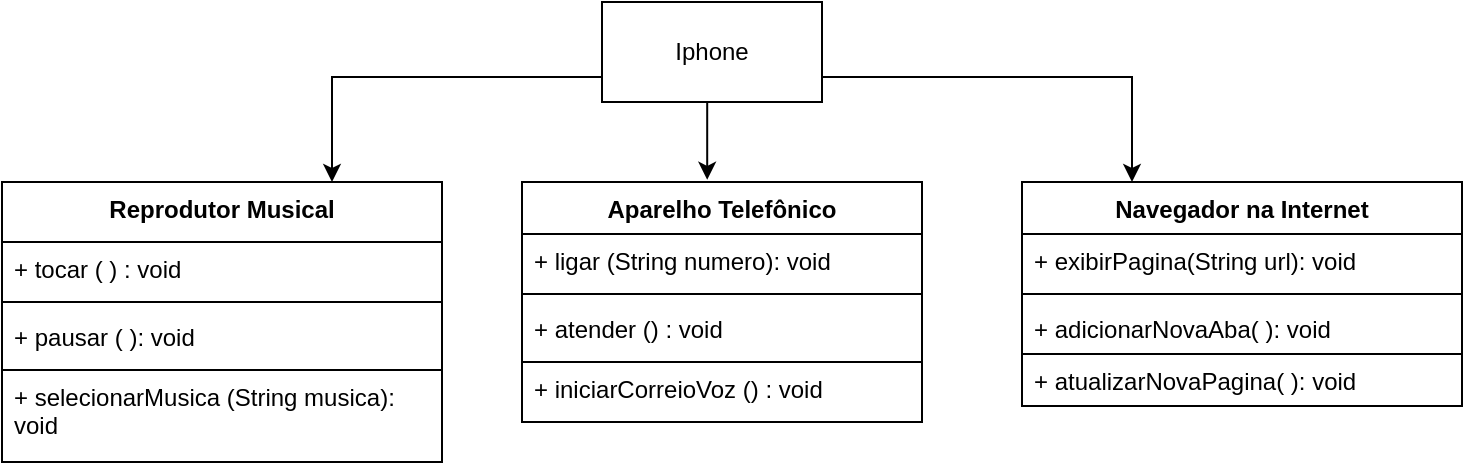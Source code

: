 <mxfile version="24.8.3">
  <diagram name="Página-1" id="HfMecPhkVQRGptfQtgDA">
    <mxGraphModel dx="1434" dy="780" grid="1" gridSize="10" guides="1" tooltips="1" connect="1" arrows="1" fold="1" page="1" pageScale="1" pageWidth="827" pageHeight="1169" math="0" shadow="0">
      <root>
        <mxCell id="0" />
        <mxCell id="1" parent="0" />
        <mxCell id="RUfxBS6912iHv44jZUGQ-15" style="edgeStyle=orthogonalEdgeStyle;rounded=0;orthogonalLoop=1;jettySize=auto;html=1;exitX=0;exitY=0.75;exitDx=0;exitDy=0;entryX=0.75;entryY=0;entryDx=0;entryDy=0;" edge="1" parent="1" source="RUfxBS6912iHv44jZUGQ-1" target="RUfxBS6912iHv44jZUGQ-2">
          <mxGeometry relative="1" as="geometry" />
        </mxCell>
        <mxCell id="RUfxBS6912iHv44jZUGQ-17" style="edgeStyle=orthogonalEdgeStyle;rounded=0;orthogonalLoop=1;jettySize=auto;html=1;exitX=1;exitY=0.75;exitDx=0;exitDy=0;entryX=0.25;entryY=0;entryDx=0;entryDy=0;" edge="1" parent="1" source="RUfxBS6912iHv44jZUGQ-1" target="RUfxBS6912iHv44jZUGQ-11">
          <mxGeometry relative="1" as="geometry" />
        </mxCell>
        <mxCell id="RUfxBS6912iHv44jZUGQ-1" value="Iphone" style="html=1;whiteSpace=wrap;" vertex="1" parent="1">
          <mxGeometry x="340" y="40" width="110" height="50" as="geometry" />
        </mxCell>
        <mxCell id="RUfxBS6912iHv44jZUGQ-2" value="Reprodutor Musical" style="swimlane;fontStyle=1;align=center;verticalAlign=top;childLayout=stackLayout;horizontal=1;startSize=30;horizontalStack=0;resizeParent=1;resizeParentMax=0;resizeLast=0;collapsible=1;marginBottom=0;whiteSpace=wrap;html=1;" vertex="1" parent="1">
          <mxGeometry x="40" y="130" width="220" height="94" as="geometry">
            <mxRectangle x="70" y="130" width="140" height="30" as="alternateBounds" />
          </mxGeometry>
        </mxCell>
        <mxCell id="RUfxBS6912iHv44jZUGQ-3" value="+ tocar ( ) : void" style="text;strokeColor=none;fillColor=none;align=left;verticalAlign=top;spacingLeft=4;spacingRight=4;overflow=hidden;rotatable=0;points=[[0,0.5],[1,0.5]];portConstraint=eastwest;whiteSpace=wrap;html=1;" vertex="1" parent="RUfxBS6912iHv44jZUGQ-2">
          <mxGeometry y="30" width="220" height="26" as="geometry" />
        </mxCell>
        <mxCell id="RUfxBS6912iHv44jZUGQ-4" value="" style="line;strokeWidth=1;fillColor=none;align=left;verticalAlign=middle;spacingTop=-1;spacingLeft=3;spacingRight=3;rotatable=0;labelPosition=right;points=[];portConstraint=eastwest;strokeColor=inherit;" vertex="1" parent="RUfxBS6912iHv44jZUGQ-2">
          <mxGeometry y="56" width="220" height="8" as="geometry" />
        </mxCell>
        <mxCell id="RUfxBS6912iHv44jZUGQ-5" value="+ pausar ( ): void" style="text;strokeColor=none;fillColor=none;align=left;verticalAlign=top;spacingLeft=4;spacingRight=4;overflow=hidden;rotatable=0;points=[[0,0.5],[1,0.5]];portConstraint=eastwest;whiteSpace=wrap;html=1;" vertex="1" parent="RUfxBS6912iHv44jZUGQ-2">
          <mxGeometry y="64" width="220" height="30" as="geometry" />
        </mxCell>
        <mxCell id="RUfxBS6912iHv44jZUGQ-6" value="Aparelho Telefônico" style="swimlane;fontStyle=1;align=center;verticalAlign=top;childLayout=stackLayout;horizontal=1;startSize=26;horizontalStack=0;resizeParent=1;resizeParentMax=0;resizeLast=0;collapsible=1;marginBottom=0;whiteSpace=wrap;html=1;" vertex="1" parent="1">
          <mxGeometry x="300" y="130" width="200" height="90" as="geometry" />
        </mxCell>
        <mxCell id="RUfxBS6912iHv44jZUGQ-7" value="+ ligar (String numero): void" style="text;strokeColor=none;fillColor=none;align=left;verticalAlign=top;spacingLeft=4;spacingRight=4;overflow=hidden;rotatable=0;points=[[0,0.5],[1,0.5]];portConstraint=eastwest;whiteSpace=wrap;html=1;" vertex="1" parent="RUfxBS6912iHv44jZUGQ-6">
          <mxGeometry y="26" width="200" height="26" as="geometry" />
        </mxCell>
        <mxCell id="RUfxBS6912iHv44jZUGQ-8" value="" style="line;strokeWidth=1;fillColor=none;align=left;verticalAlign=middle;spacingTop=-1;spacingLeft=3;spacingRight=3;rotatable=0;labelPosition=right;points=[];portConstraint=eastwest;strokeColor=inherit;" vertex="1" parent="RUfxBS6912iHv44jZUGQ-6">
          <mxGeometry y="52" width="200" height="8" as="geometry" />
        </mxCell>
        <mxCell id="RUfxBS6912iHv44jZUGQ-9" value="+ atender () : void" style="text;strokeColor=none;fillColor=none;align=left;verticalAlign=top;spacingLeft=4;spacingRight=4;overflow=hidden;rotatable=0;points=[[0,0.5],[1,0.5]];portConstraint=eastwest;whiteSpace=wrap;html=1;" vertex="1" parent="RUfxBS6912iHv44jZUGQ-6">
          <mxGeometry y="60" width="200" height="30" as="geometry" />
        </mxCell>
        <mxCell id="RUfxBS6912iHv44jZUGQ-11" value="Navegador na Internet" style="swimlane;fontStyle=1;align=center;verticalAlign=top;childLayout=stackLayout;horizontal=1;startSize=26;horizontalStack=0;resizeParent=1;resizeParentMax=0;resizeLast=0;collapsible=1;marginBottom=0;whiteSpace=wrap;html=1;" vertex="1" parent="1">
          <mxGeometry x="550" y="130" width="220" height="86" as="geometry" />
        </mxCell>
        <mxCell id="RUfxBS6912iHv44jZUGQ-12" value="+ exibirPagina(String url): void" style="text;strokeColor=none;fillColor=none;align=left;verticalAlign=top;spacingLeft=4;spacingRight=4;overflow=hidden;rotatable=0;points=[[0,0.5],[1,0.5]];portConstraint=eastwest;whiteSpace=wrap;html=1;" vertex="1" parent="RUfxBS6912iHv44jZUGQ-11">
          <mxGeometry y="26" width="220" height="26" as="geometry" />
        </mxCell>
        <mxCell id="RUfxBS6912iHv44jZUGQ-13" value="" style="line;strokeWidth=1;fillColor=none;align=left;verticalAlign=middle;spacingTop=-1;spacingLeft=3;spacingRight=3;rotatable=0;labelPosition=right;points=[];portConstraint=eastwest;strokeColor=inherit;" vertex="1" parent="RUfxBS6912iHv44jZUGQ-11">
          <mxGeometry y="52" width="220" height="8" as="geometry" />
        </mxCell>
        <mxCell id="RUfxBS6912iHv44jZUGQ-14" value="+ adicionarNovaAba( ): void" style="text;strokeColor=none;fillColor=none;align=left;verticalAlign=top;spacingLeft=4;spacingRight=4;overflow=hidden;rotatable=0;points=[[0,0.5],[1,0.5]];portConstraint=eastwest;whiteSpace=wrap;html=1;" vertex="1" parent="RUfxBS6912iHv44jZUGQ-11">
          <mxGeometry y="60" width="220" height="26" as="geometry" />
        </mxCell>
        <mxCell id="RUfxBS6912iHv44jZUGQ-16" style="edgeStyle=orthogonalEdgeStyle;rounded=0;orthogonalLoop=1;jettySize=auto;html=1;exitX=0.5;exitY=1;exitDx=0;exitDy=0;entryX=0.463;entryY=-0.012;entryDx=0;entryDy=0;entryPerimeter=0;" edge="1" parent="1" source="RUfxBS6912iHv44jZUGQ-1" target="RUfxBS6912iHv44jZUGQ-6">
          <mxGeometry relative="1" as="geometry" />
        </mxCell>
        <mxCell id="RUfxBS6912iHv44jZUGQ-18" value="+ selecionarMusica (String musica): void" style="text;strokeColor=default;fillColor=none;align=left;verticalAlign=top;spacingLeft=4;spacingRight=4;overflow=hidden;rotatable=0;points=[[0,0.5],[1,0.5]];portConstraint=eastwest;whiteSpace=wrap;html=1;" vertex="1" parent="1">
          <mxGeometry x="40" y="224" width="220" height="46" as="geometry" />
        </mxCell>
        <mxCell id="RUfxBS6912iHv44jZUGQ-24" value="+ iniciarCorreioVoz () : void" style="text;strokeColor=default;fillColor=none;align=left;verticalAlign=top;spacingLeft=4;spacingRight=4;overflow=hidden;rotatable=0;points=[[0,0.5],[1,0.5]];portConstraint=eastwest;whiteSpace=wrap;html=1;" vertex="1" parent="1">
          <mxGeometry x="300" y="220" width="200" height="30" as="geometry" />
        </mxCell>
        <mxCell id="RUfxBS6912iHv44jZUGQ-25" value="+ atualizarNovaPagina( ): void" style="text;strokeColor=default;fillColor=none;align=left;verticalAlign=top;spacingLeft=4;spacingRight=4;overflow=hidden;rotatable=0;points=[[0,0.5],[1,0.5]];portConstraint=eastwest;whiteSpace=wrap;html=1;" vertex="1" parent="1">
          <mxGeometry x="550" y="216" width="220" height="26" as="geometry" />
        </mxCell>
      </root>
    </mxGraphModel>
  </diagram>
</mxfile>
